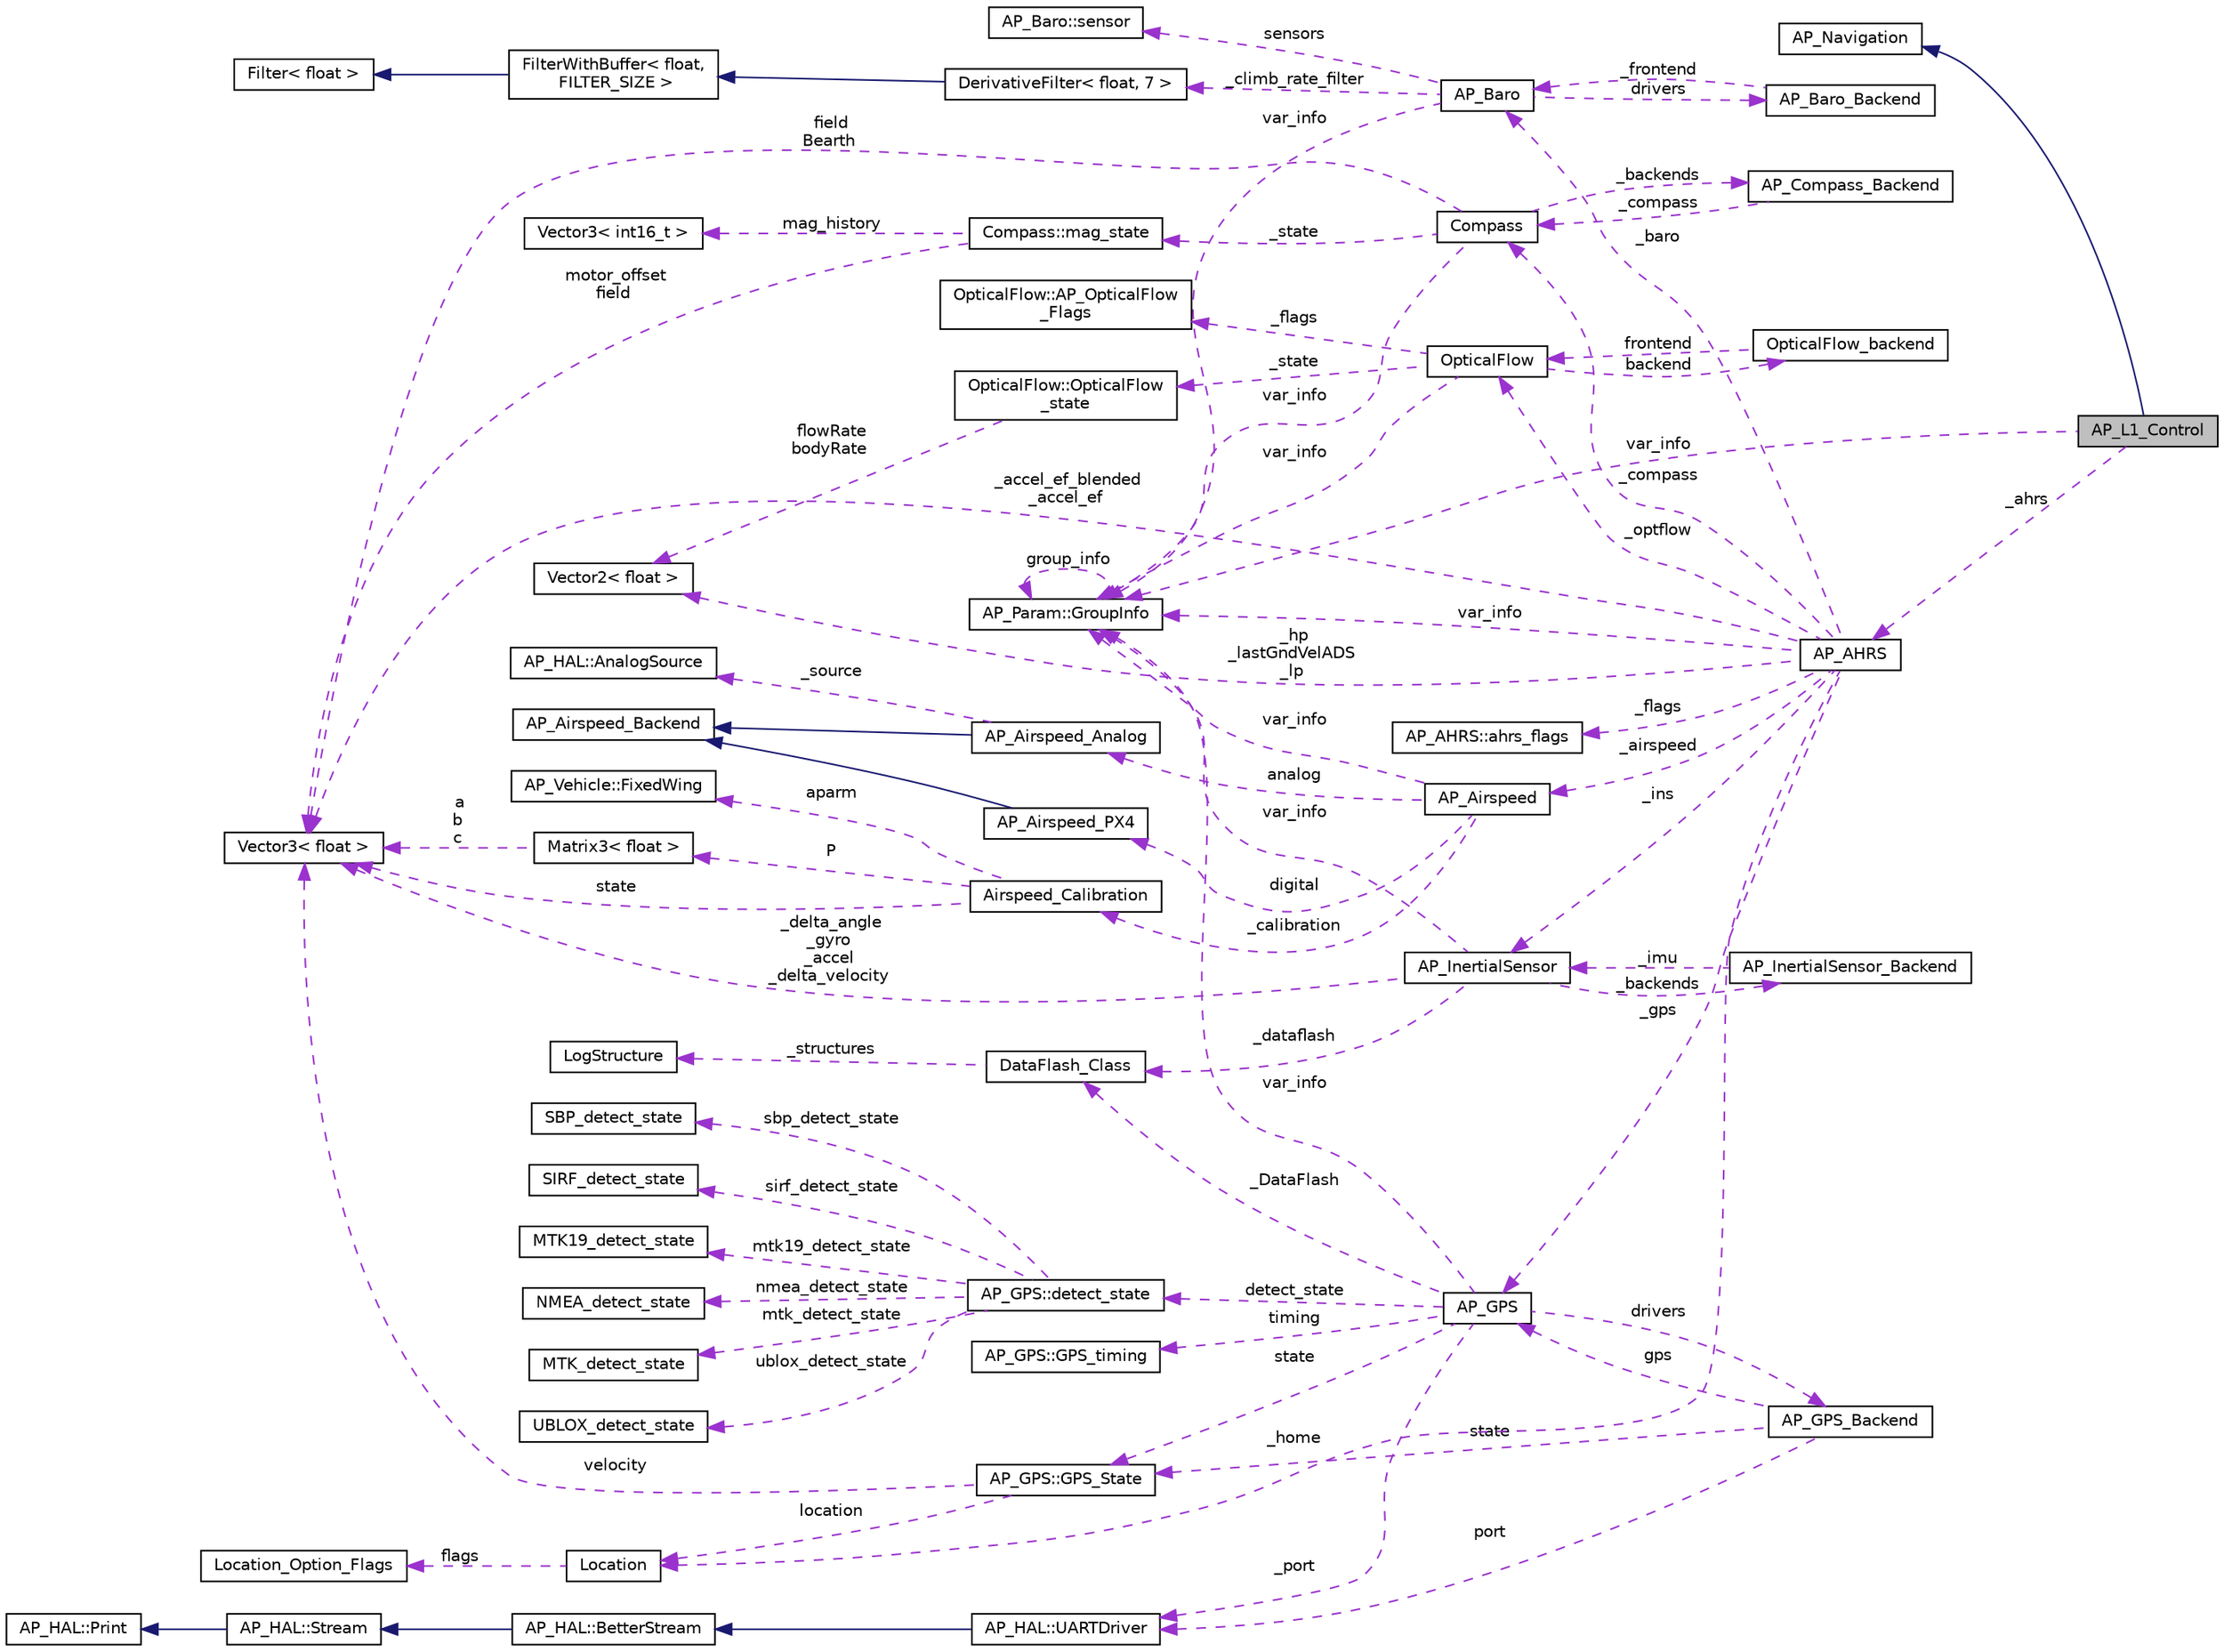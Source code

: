 digraph "AP_L1_Control"
{
 // INTERACTIVE_SVG=YES
  edge [fontname="Helvetica",fontsize="10",labelfontname="Helvetica",labelfontsize="10"];
  node [fontname="Helvetica",fontsize="10",shape=record];
  rankdir="LR";
  Node1 [label="AP_L1_Control",height=0.2,width=0.4,color="black", fillcolor="grey75", style="filled" fontcolor="black"];
  Node2 -> Node1 [dir="back",color="midnightblue",fontsize="10",style="solid",fontname="Helvetica"];
  Node2 [label="AP_Navigation",height=0.2,width=0.4,color="black", fillcolor="white", style="filled",URL="$classAP__Navigation.html"];
  Node3 -> Node1 [dir="back",color="darkorchid3",fontsize="10",style="dashed",label=" var_info" ,fontname="Helvetica"];
  Node3 [label="AP_Param::GroupInfo",height=0.2,width=0.4,color="black", fillcolor="white", style="filled",URL="$structAP__Param_1_1GroupInfo.html"];
  Node3 -> Node3 [dir="back",color="darkorchid3",fontsize="10",style="dashed",label=" group_info" ,fontname="Helvetica"];
  Node4 -> Node1 [dir="back",color="darkorchid3",fontsize="10",style="dashed",label=" _ahrs" ,fontname="Helvetica"];
  Node4 [label="AP_AHRS",height=0.2,width=0.4,color="black", fillcolor="white", style="filled",URL="$classAP__AHRS.html"];
  Node5 -> Node4 [dir="back",color="darkorchid3",fontsize="10",style="dashed",label=" _flags" ,fontname="Helvetica"];
  Node5 [label="AP_AHRS::ahrs_flags",height=0.2,width=0.4,color="black", fillcolor="white", style="filled",URL="$structAP__AHRS_1_1ahrs__flags.html"];
  Node6 -> Node4 [dir="back",color="darkorchid3",fontsize="10",style="dashed",label=" _baro" ,fontname="Helvetica"];
  Node6 [label="AP_Baro",height=0.2,width=0.4,color="black", fillcolor="white", style="filled",URL="$classAP__Baro.html"];
  Node7 -> Node6 [dir="back",color="darkorchid3",fontsize="10",style="dashed",label=" sensors" ,fontname="Helvetica"];
  Node7 [label="AP_Baro::sensor",height=0.2,width=0.4,color="black", fillcolor="white", style="filled",URL="$structAP__Baro_1_1sensor.html"];
  Node8 -> Node6 [dir="back",color="darkorchid3",fontsize="10",style="dashed",label=" _climb_rate_filter" ,fontname="Helvetica"];
  Node8 [label="DerivativeFilter\< float, 7 \>",height=0.2,width=0.4,color="black", fillcolor="white", style="filled",URL="$classDerivativeFilter.html"];
  Node9 -> Node8 [dir="back",color="midnightblue",fontsize="10",style="solid",fontname="Helvetica"];
  Node9 [label="FilterWithBuffer\< float,\l FILTER_SIZE \>",height=0.2,width=0.4,color="black", fillcolor="white", style="filled",URL="$classFilterWithBuffer.html"];
  Node10 -> Node9 [dir="back",color="midnightblue",fontsize="10",style="solid",fontname="Helvetica"];
  Node10 [label="Filter\< float \>",height=0.2,width=0.4,color="black", fillcolor="white", style="filled",URL="$classFilter.html"];
  Node3 -> Node6 [dir="back",color="darkorchid3",fontsize="10",style="dashed",label=" var_info" ,fontname="Helvetica"];
  Node11 -> Node6 [dir="back",color="darkorchid3",fontsize="10",style="dashed",label=" drivers" ,fontname="Helvetica"];
  Node11 [label="AP_Baro_Backend",height=0.2,width=0.4,color="black", fillcolor="white", style="filled",URL="$classAP__Baro__Backend.html",tooltip="-*- tab-width: 4; Mode: C++; c-basic-offset: 4; indent-tabs-mode: nil -*- "];
  Node6 -> Node11 [dir="back",color="darkorchid3",fontsize="10",style="dashed",label=" _frontend" ,fontname="Helvetica"];
  Node12 -> Node4 [dir="back",color="darkorchid3",fontsize="10",style="dashed",label=" _optflow" ,fontname="Helvetica"];
  Node12 [label="OpticalFlow",height=0.2,width=0.4,color="black", fillcolor="white", style="filled",URL="$classOpticalFlow.html"];
  Node3 -> Node12 [dir="back",color="darkorchid3",fontsize="10",style="dashed",label=" var_info" ,fontname="Helvetica"];
  Node13 -> Node12 [dir="back",color="darkorchid3",fontsize="10",style="dashed",label=" _state" ,fontname="Helvetica"];
  Node13 [label="OpticalFlow::OpticalFlow\l_state",height=0.2,width=0.4,color="black", fillcolor="white", style="filled",URL="$structOpticalFlow_1_1OpticalFlow__state.html"];
  Node14 -> Node13 [dir="back",color="darkorchid3",fontsize="10",style="dashed",label=" flowRate\nbodyRate" ,fontname="Helvetica"];
  Node14 [label="Vector2\< float \>",height=0.2,width=0.4,color="black", fillcolor="white", style="filled",URL="$structVector2.html"];
  Node15 -> Node12 [dir="back",color="darkorchid3",fontsize="10",style="dashed",label=" backend" ,fontname="Helvetica"];
  Node15 [label="OpticalFlow_backend",height=0.2,width=0.4,color="black", fillcolor="white", style="filled",URL="$classOpticalFlow__backend.html"];
  Node12 -> Node15 [dir="back",color="darkorchid3",fontsize="10",style="dashed",label=" frontend" ,fontname="Helvetica"];
  Node16 -> Node12 [dir="back",color="darkorchid3",fontsize="10",style="dashed",label=" _flags" ,fontname="Helvetica"];
  Node16 [label="OpticalFlow::AP_OpticalFlow\l_Flags",height=0.2,width=0.4,color="black", fillcolor="white", style="filled",URL="$structOpticalFlow_1_1AP__OpticalFlow__Flags.html"];
  Node3 -> Node4 [dir="back",color="darkorchid3",fontsize="10",style="dashed",label=" var_info" ,fontname="Helvetica"];
  Node17 -> Node4 [dir="back",color="darkorchid3",fontsize="10",style="dashed",label=" _accel_ef_blended\n_accel_ef" ,fontname="Helvetica"];
  Node17 [label="Vector3\< float \>",height=0.2,width=0.4,color="black", fillcolor="white", style="filled",URL="$classVector3.html"];
  Node18 -> Node4 [dir="back",color="darkorchid3",fontsize="10",style="dashed",label=" _ins" ,fontname="Helvetica"];
  Node18 [label="AP_InertialSensor",height=0.2,width=0.4,color="black", fillcolor="white", style="filled",URL="$classAP__InertialSensor.html"];
  Node19 -> Node18 [dir="back",color="darkorchid3",fontsize="10",style="dashed",label=" _backends" ,fontname="Helvetica"];
  Node19 [label="AP_InertialSensor_Backend",height=0.2,width=0.4,color="black", fillcolor="white", style="filled",URL="$classAP__InertialSensor__Backend.html"];
  Node18 -> Node19 [dir="back",color="darkorchid3",fontsize="10",style="dashed",label=" _imu" ,fontname="Helvetica"];
  Node20 -> Node18 [dir="back",color="darkorchid3",fontsize="10",style="dashed",label=" _dataflash" ,fontname="Helvetica"];
  Node20 [label="DataFlash_Class",height=0.2,width=0.4,color="black", fillcolor="white", style="filled",URL="$classDataFlash__Class.html",tooltip="-*- tab-width: 4; Mode: C++; c-basic-offset: 4; indent-tabs-mode: nil -*- "];
  Node21 -> Node20 [dir="back",color="darkorchid3",fontsize="10",style="dashed",label=" _structures" ,fontname="Helvetica"];
  Node21 [label="LogStructure",height=0.2,width=0.4,color="black", fillcolor="white", style="filled",URL="$structLogStructure.html"];
  Node3 -> Node18 [dir="back",color="darkorchid3",fontsize="10",style="dashed",label=" var_info" ,fontname="Helvetica"];
  Node17 -> Node18 [dir="back",color="darkorchid3",fontsize="10",style="dashed",label=" _delta_angle\n_gyro\n_accel\n_delta_velocity" ,fontname="Helvetica"];
  Node22 -> Node4 [dir="back",color="darkorchid3",fontsize="10",style="dashed",label=" _airspeed" ,fontname="Helvetica"];
  Node22 [label="AP_Airspeed",height=0.2,width=0.4,color="black", fillcolor="white", style="filled",URL="$classAP__Airspeed.html"];
  Node23 -> Node22 [dir="back",color="darkorchid3",fontsize="10",style="dashed",label=" analog" ,fontname="Helvetica"];
  Node23 [label="AP_Airspeed_Analog",height=0.2,width=0.4,color="black", fillcolor="white", style="filled",URL="$classAP__Airspeed__Analog.html",tooltip="-*- tab-width: 4; Mode: C++; c-basic-offset: 4; indent-tabs-mode: nil -*- "];
  Node24 -> Node23 [dir="back",color="midnightblue",fontsize="10",style="solid",fontname="Helvetica"];
  Node24 [label="AP_Airspeed_Backend",height=0.2,width=0.4,color="black", fillcolor="white", style="filled",URL="$classAP__Airspeed__Backend.html",tooltip="-*- tab-width: 4; Mode: C++; c-basic-offset: 4; indent-tabs-mode: nil -*- "];
  Node25 -> Node23 [dir="back",color="darkorchid3",fontsize="10",style="dashed",label=" _source" ,fontname="Helvetica"];
  Node25 [label="AP_HAL::AnalogSource",height=0.2,width=0.4,color="black", fillcolor="white", style="filled",URL="$classAP__HAL_1_1AnalogSource.html"];
  Node3 -> Node22 [dir="back",color="darkorchid3",fontsize="10",style="dashed",label=" var_info" ,fontname="Helvetica"];
  Node26 -> Node22 [dir="back",color="darkorchid3",fontsize="10",style="dashed",label=" digital" ,fontname="Helvetica"];
  Node26 [label="AP_Airspeed_PX4",height=0.2,width=0.4,color="black", fillcolor="white", style="filled",URL="$classAP__Airspeed__PX4.html",tooltip="-*- tab-width: 4; Mode: C++; c-basic-offset: 4; indent-tabs-mode: nil -*- "];
  Node24 -> Node26 [dir="back",color="midnightblue",fontsize="10",style="solid",fontname="Helvetica"];
  Node27 -> Node22 [dir="back",color="darkorchid3",fontsize="10",style="dashed",label=" _calibration" ,fontname="Helvetica"];
  Node27 [label="Airspeed_Calibration",height=0.2,width=0.4,color="black", fillcolor="white", style="filled",URL="$classAirspeed__Calibration.html",tooltip="-*- tab-width: 4; Mode: C++; c-basic-offset: 4; indent-tabs-mode: nil -*- "];
  Node28 -> Node27 [dir="back",color="darkorchid3",fontsize="10",style="dashed",label=" P" ,fontname="Helvetica"];
  Node28 [label="Matrix3\< float \>",height=0.2,width=0.4,color="black", fillcolor="white", style="filled",URL="$classMatrix3.html"];
  Node17 -> Node28 [dir="back",color="darkorchid3",fontsize="10",style="dashed",label=" a\nb\nc" ,fontname="Helvetica"];
  Node17 -> Node27 [dir="back",color="darkorchid3",fontsize="10",style="dashed",label=" state" ,fontname="Helvetica"];
  Node29 -> Node27 [dir="back",color="darkorchid3",fontsize="10",style="dashed",label=" aparm" ,fontname="Helvetica"];
  Node29 [label="AP_Vehicle::FixedWing",height=0.2,width=0.4,color="black", fillcolor="white", style="filled",URL="$structAP__Vehicle_1_1FixedWing.html"];
  Node14 -> Node4 [dir="back",color="darkorchid3",fontsize="10",style="dashed",label=" _hp\n_lastGndVelADS\n_lp" ,fontname="Helvetica"];
  Node30 -> Node4 [dir="back",color="darkorchid3",fontsize="10",style="dashed",label=" _gps" ,fontname="Helvetica"];
  Node30 [label="AP_GPS",height=0.2,width=0.4,color="black", fillcolor="white", style="filled",URL="$classAP__GPS.html"];
  Node31 -> Node30 [dir="back",color="darkorchid3",fontsize="10",style="dashed",label=" detect_state" ,fontname="Helvetica"];
  Node31 [label="AP_GPS::detect_state",height=0.2,width=0.4,color="black", fillcolor="white", style="filled",URL="$structAP__GPS_1_1detect__state.html"];
  Node32 -> Node31 [dir="back",color="darkorchid3",fontsize="10",style="dashed",label=" sbp_detect_state" ,fontname="Helvetica"];
  Node32 [label="SBP_detect_state",height=0.2,width=0.4,color="black", fillcolor="white", style="filled",URL="$structSBP__detect__state.html"];
  Node33 -> Node31 [dir="back",color="darkorchid3",fontsize="10",style="dashed",label=" ublox_detect_state" ,fontname="Helvetica"];
  Node33 [label="UBLOX_detect_state",height=0.2,width=0.4,color="black", fillcolor="white", style="filled",URL="$structUBLOX__detect__state.html"];
  Node34 -> Node31 [dir="back",color="darkorchid3",fontsize="10",style="dashed",label=" sirf_detect_state" ,fontname="Helvetica"];
  Node34 [label="SIRF_detect_state",height=0.2,width=0.4,color="black", fillcolor="white", style="filled",URL="$structSIRF__detect__state.html"];
  Node35 -> Node31 [dir="back",color="darkorchid3",fontsize="10",style="dashed",label=" mtk19_detect_state" ,fontname="Helvetica"];
  Node35 [label="MTK19_detect_state",height=0.2,width=0.4,color="black", fillcolor="white", style="filled",URL="$structMTK19__detect__state.html"];
  Node36 -> Node31 [dir="back",color="darkorchid3",fontsize="10",style="dashed",label=" nmea_detect_state" ,fontname="Helvetica"];
  Node36 [label="NMEA_detect_state",height=0.2,width=0.4,color="black", fillcolor="white", style="filled",URL="$structNMEA__detect__state.html"];
  Node37 -> Node31 [dir="back",color="darkorchid3",fontsize="10",style="dashed",label=" mtk_detect_state" ,fontname="Helvetica"];
  Node37 [label="MTK_detect_state",height=0.2,width=0.4,color="black", fillcolor="white", style="filled",URL="$structMTK__detect__state.html"];
  Node38 -> Node30 [dir="back",color="darkorchid3",fontsize="10",style="dashed",label=" timing" ,fontname="Helvetica"];
  Node38 [label="AP_GPS::GPS_timing",height=0.2,width=0.4,color="black", fillcolor="white", style="filled",URL="$structAP__GPS_1_1GPS__timing.html"];
  Node39 -> Node30 [dir="back",color="darkorchid3",fontsize="10",style="dashed",label=" drivers" ,fontname="Helvetica"];
  Node39 [label="AP_GPS_Backend",height=0.2,width=0.4,color="black", fillcolor="white", style="filled",URL="$classAP__GPS__Backend.html"];
  Node40 -> Node39 [dir="back",color="darkorchid3",fontsize="10",style="dashed",label=" port" ,fontname="Helvetica"];
  Node40 [label="AP_HAL::UARTDriver",height=0.2,width=0.4,color="black", fillcolor="white", style="filled",URL="$classAP__HAL_1_1UARTDriver.html"];
  Node41 -> Node40 [dir="back",color="midnightblue",fontsize="10",style="solid",fontname="Helvetica"];
  Node41 [label="AP_HAL::BetterStream",height=0.2,width=0.4,color="black", fillcolor="white", style="filled",URL="$classAP__HAL_1_1BetterStream.html"];
  Node42 -> Node41 [dir="back",color="midnightblue",fontsize="10",style="solid",fontname="Helvetica"];
  Node42 [label="AP_HAL::Stream",height=0.2,width=0.4,color="black", fillcolor="white", style="filled",URL="$classAP__HAL_1_1Stream.html"];
  Node43 -> Node42 [dir="back",color="midnightblue",fontsize="10",style="solid",fontname="Helvetica"];
  Node43 [label="AP_HAL::Print",height=0.2,width=0.4,color="black", fillcolor="white", style="filled",URL="$classAP__HAL_1_1Print.html"];
  Node30 -> Node39 [dir="back",color="darkorchid3",fontsize="10",style="dashed",label=" gps" ,fontname="Helvetica"];
  Node44 -> Node39 [dir="back",color="darkorchid3",fontsize="10",style="dashed",label=" state" ,fontname="Helvetica"];
  Node44 [label="AP_GPS::GPS_State",height=0.2,width=0.4,color="black", fillcolor="white", style="filled",URL="$structAP__GPS_1_1GPS__State.html"];
  Node17 -> Node44 [dir="back",color="darkorchid3",fontsize="10",style="dashed",label=" velocity" ,fontname="Helvetica"];
  Node45 -> Node44 [dir="back",color="darkorchid3",fontsize="10",style="dashed",label=" location" ,fontname="Helvetica"];
  Node45 [label="Location",height=0.2,width=0.4,color="black", fillcolor="white", style="filled",URL="$structLocation.html"];
  Node46 -> Node45 [dir="back",color="darkorchid3",fontsize="10",style="dashed",label=" flags" ,fontname="Helvetica"];
  Node46 [label="Location_Option_Flags",height=0.2,width=0.4,color="black", fillcolor="white", style="filled",URL="$structLocation__Option__Flags.html"];
  Node20 -> Node30 [dir="back",color="darkorchid3",fontsize="10",style="dashed",label=" _DataFlash" ,fontname="Helvetica"];
  Node40 -> Node30 [dir="back",color="darkorchid3",fontsize="10",style="dashed",label=" _port" ,fontname="Helvetica"];
  Node3 -> Node30 [dir="back",color="darkorchid3",fontsize="10",style="dashed",label=" var_info" ,fontname="Helvetica"];
  Node44 -> Node30 [dir="back",color="darkorchid3",fontsize="10",style="dashed",label=" state" ,fontname="Helvetica"];
  Node45 -> Node4 [dir="back",color="darkorchid3",fontsize="10",style="dashed",label=" _home" ,fontname="Helvetica"];
  Node47 -> Node4 [dir="back",color="darkorchid3",fontsize="10",style="dashed",label=" _compass" ,fontname="Helvetica"];
  Node47 [label="Compass",height=0.2,width=0.4,color="black", fillcolor="white", style="filled",URL="$classCompass.html"];
  Node3 -> Node47 [dir="back",color="darkorchid3",fontsize="10",style="dashed",label=" var_info" ,fontname="Helvetica"];
  Node17 -> Node47 [dir="back",color="darkorchid3",fontsize="10",style="dashed",label=" field\nBearth" ,fontname="Helvetica"];
  Node48 -> Node47 [dir="back",color="darkorchid3",fontsize="10",style="dashed",label=" _backends" ,fontname="Helvetica"];
  Node48 [label="AP_Compass_Backend",height=0.2,width=0.4,color="black", fillcolor="white", style="filled",URL="$classAP__Compass__Backend.html"];
  Node47 -> Node48 [dir="back",color="darkorchid3",fontsize="10",style="dashed",label=" _compass" ,fontname="Helvetica"];
  Node49 -> Node47 [dir="back",color="darkorchid3",fontsize="10",style="dashed",label=" _state" ,fontname="Helvetica"];
  Node49 [label="Compass::mag_state",height=0.2,width=0.4,color="black", fillcolor="white", style="filled",URL="$structCompass_1_1mag__state.html"];
  Node17 -> Node49 [dir="back",color="darkorchid3",fontsize="10",style="dashed",label=" motor_offset\nfield" ,fontname="Helvetica"];
  Node50 -> Node49 [dir="back",color="darkorchid3",fontsize="10",style="dashed",label=" mag_history" ,fontname="Helvetica"];
  Node50 [label="Vector3\< int16_t \>",height=0.2,width=0.4,color="black", fillcolor="white", style="filled",URL="$classVector3.html"];
}
